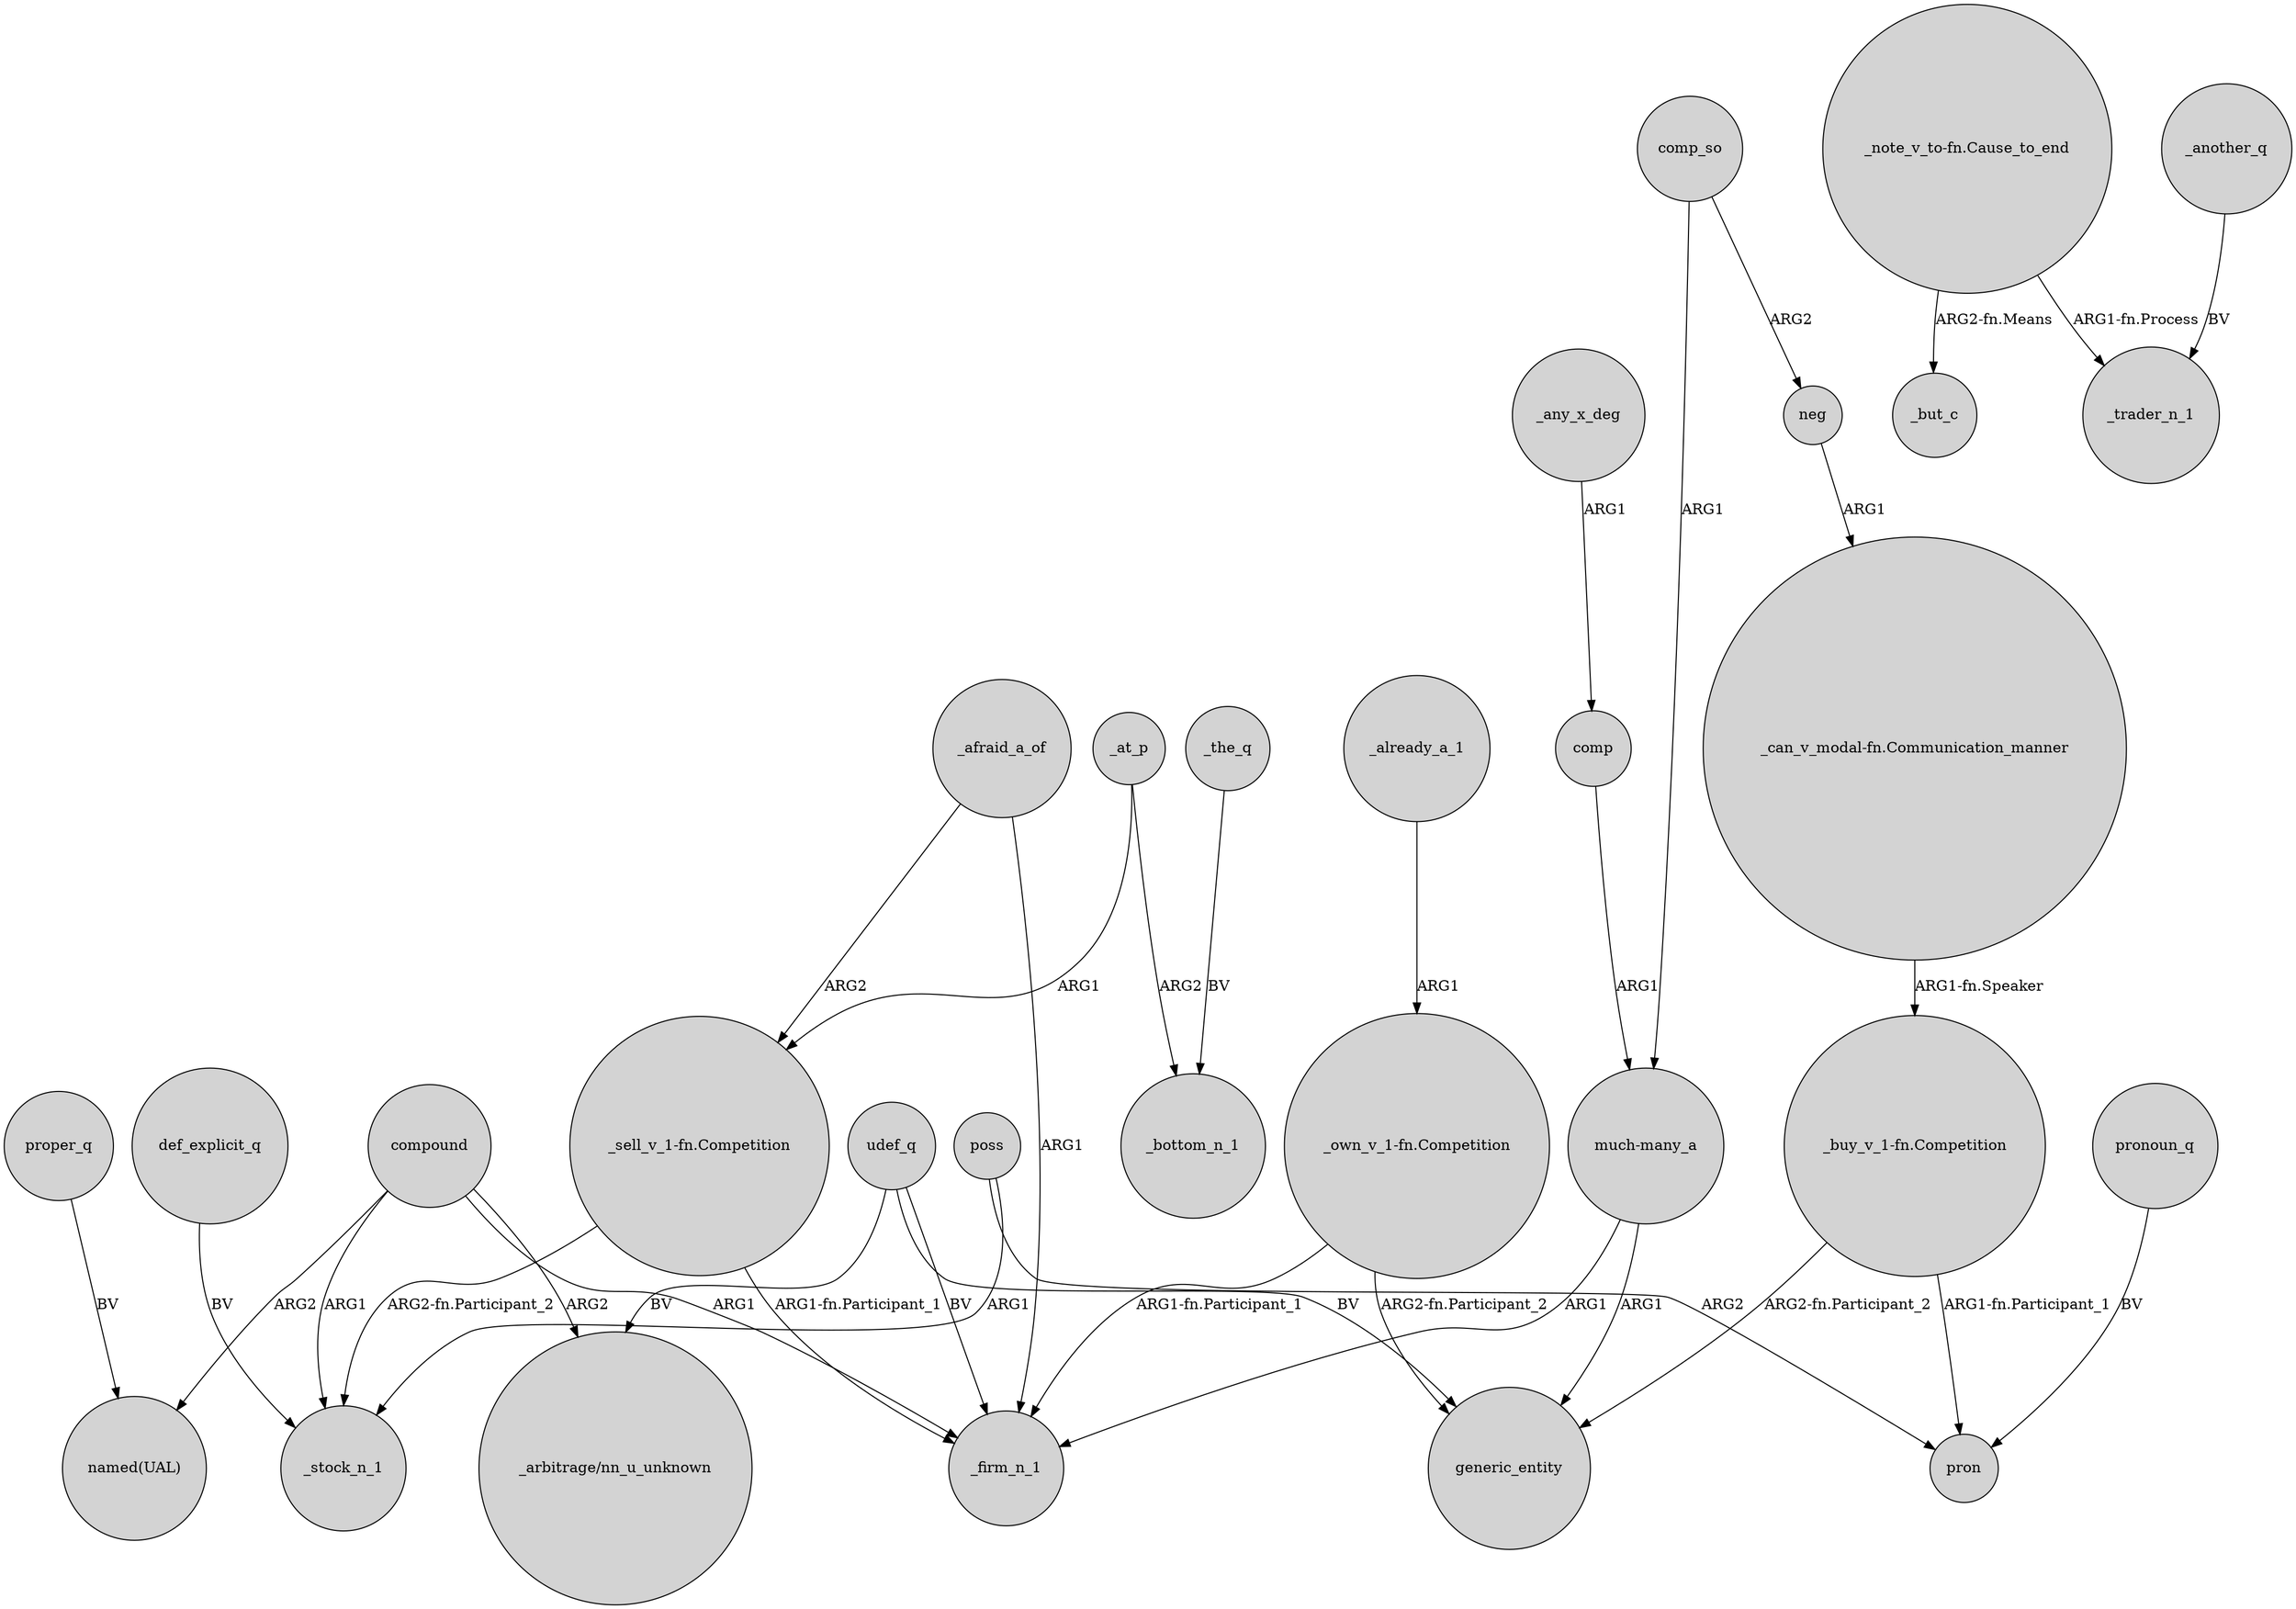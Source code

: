 digraph {
	node [shape=circle style=filled]
	_afraid_a_of -> "_sell_v_1-fn.Competition" [label=ARG2]
	neg -> "_can_v_modal-fn.Communication_manner" [label=ARG1]
	comp_so -> neg [label=ARG2]
	"_own_v_1-fn.Competition" -> generic_entity [label="ARG2-fn.Participant_2"]
	compound -> "_arbitrage/nn_u_unknown" [label=ARG2]
	_at_p -> _bottom_n_1 [label=ARG2]
	def_explicit_q -> _stock_n_1 [label=BV]
	"_buy_v_1-fn.Competition" -> pron [label="ARG1-fn.Participant_1"]
	udef_q -> generic_entity [label=BV]
	udef_q -> _firm_n_1 [label=BV]
	compound -> _stock_n_1 [label=ARG1]
	proper_q -> "named(UAL)" [label=BV]
	_any_x_deg -> comp [label=ARG1]
	pronoun_q -> pron [label=BV]
	_afraid_a_of -> _firm_n_1 [label=ARG1]
	poss -> pron [label=ARG2]
	comp -> "much-many_a" [label=ARG1]
	"_own_v_1-fn.Competition" -> _firm_n_1 [label="ARG1-fn.Participant_1"]
	"much-many_a" -> generic_entity [label=ARG1]
	"much-many_a" -> _firm_n_1 [label=ARG1]
	"_note_v_to-fn.Cause_to_end" -> _but_c [label="ARG2-fn.Means"]
	"_note_v_to-fn.Cause_to_end" -> _trader_n_1 [label="ARG1-fn.Process"]
	"_can_v_modal-fn.Communication_manner" -> "_buy_v_1-fn.Competition" [label="ARG1-fn.Speaker"]
	udef_q -> "_arbitrage/nn_u_unknown" [label=BV]
	poss -> _stock_n_1 [label=ARG1]
	"_buy_v_1-fn.Competition" -> generic_entity [label="ARG2-fn.Participant_2"]
	compound -> "named(UAL)" [label=ARG2]
	compound -> _firm_n_1 [label=ARG1]
	_at_p -> "_sell_v_1-fn.Competition" [label=ARG1]
	_another_q -> _trader_n_1 [label=BV]
	comp_so -> "much-many_a" [label=ARG1]
	"_sell_v_1-fn.Competition" -> _firm_n_1 [label="ARG1-fn.Participant_1"]
	_the_q -> _bottom_n_1 [label=BV]
	_already_a_1 -> "_own_v_1-fn.Competition" [label=ARG1]
	"_sell_v_1-fn.Competition" -> _stock_n_1 [label="ARG2-fn.Participant_2"]
}
